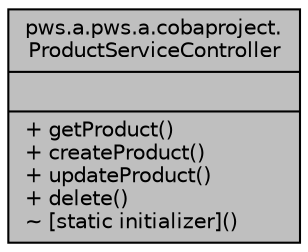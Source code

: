 digraph "pws.a.pws.a.cobaproject.ProductServiceController"
{
 // LATEX_PDF_SIZE
  edge [fontname="Helvetica",fontsize="10",labelfontname="Helvetica",labelfontsize="10"];
  node [fontname="Helvetica",fontsize="10",shape=record];
  Node1 [label="{pws.a.pws.a.cobaproject.\lProductServiceController\n||+ getProduct()\l+ createProduct()\l+ updateProduct()\l+ delete()\l~ [static initializer]()\l}",height=0.2,width=0.4,color="black", fillcolor="grey75", style="filled", fontcolor="black",tooltip=" "];
}
